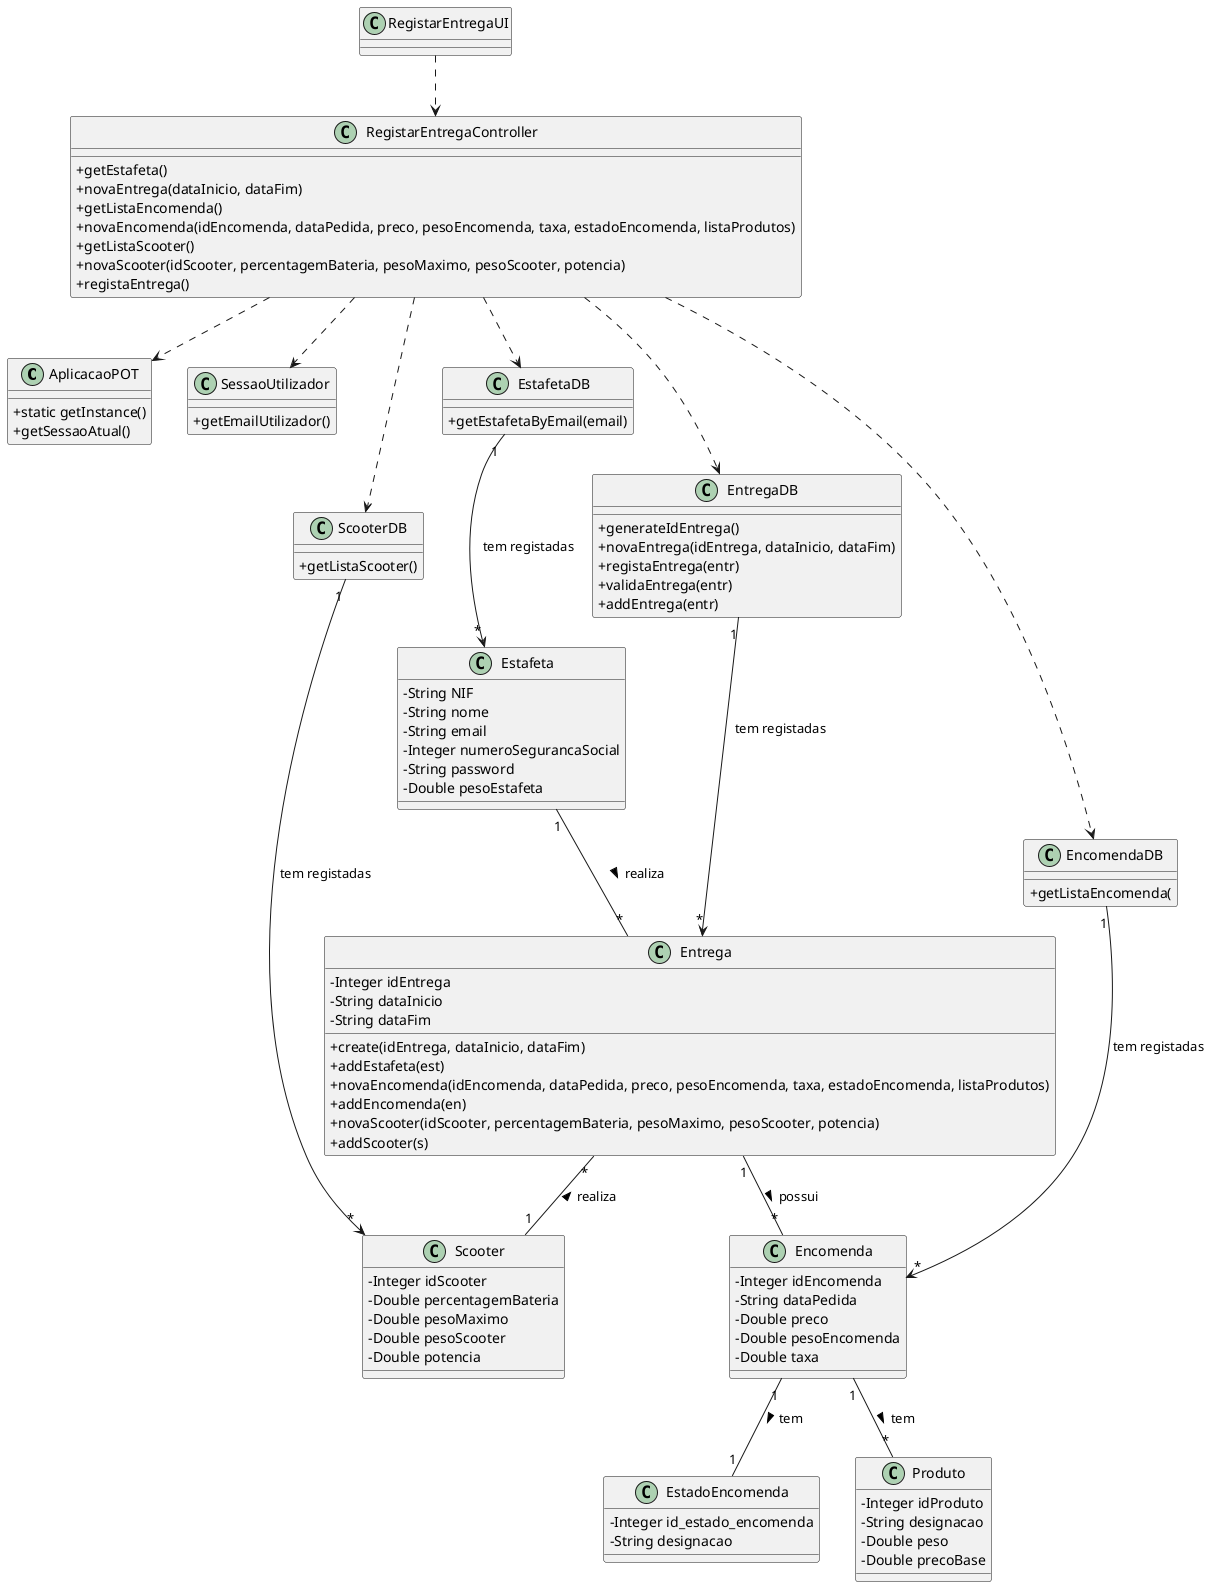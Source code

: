 @startuml
skinparam classAttributeIconSize 0

class AplicacaoPOT{
  +static getInstance()
  +getSessaoAtual()
}

class SessaoUtilizador{
  +getEmailUtilizador()
}

class ScooterDB {
  +getListaScooter()
}

class EncomendaDB {
  +getListaEncomenda(
}

class Entrega {
  -Integer idEntrega
  -String dataInicio
  -String dataFim
  +create(idEntrega, dataInicio, dataFim)
  +addEstafeta(est)
  +novaEncomenda(idEncomenda, dataPedida, preco, pesoEncomenda, taxa, estadoEncomenda, listaProdutos)
  +addEncomenda(en)
  +novaScooter(idScooter, percentagemBateria, pesoMaximo, pesoScooter, potencia)
  +addScooter(s)
}

class EntregaDB {
  +generateIdEntrega()
  +novaEntrega(idEntrega, dataInicio, dataFim)
  +registaEntrega(entr)
  +validaEntrega(entr)
  +addEntrega(entr)
}

class EstafetaDB {
  +getEstafetaByEmail(email)
}

class RegistarEntregaController {
  +getEstafeta()
  +novaEntrega(dataInicio, dataFim)
  +getListaEncomenda()
  +novaEncomenda(idEncomenda, dataPedida, preco, pesoEncomenda, taxa, estadoEncomenda, listaProdutos)
  +getListaScooter()
  +novaScooter(idScooter, percentagemBateria, pesoMaximo, pesoScooter, potencia)
  +registaEntrega()
}

class RegistarEntregaUI {
}

class Encomenda {
  -Integer idEncomenda
  -String dataPedida
  -Double preco
  -Double pesoEncomenda
  -Double taxa
}

class Estafeta {
  -String NIF
  -String nome
  -String email
  -Integer numeroSegurancaSocial
  -String password
  -Double pesoEstafeta
}

class Scooter {
  -Integer idScooter
  -Double percentagemBateria
  -Double pesoMaximo
  -Double pesoScooter
  -Double potencia
}

class EstadoEncomenda {
  -Integer id_estado_encomenda
  -String designacao
}

class Produto {
  -Integer idProduto
  -String designacao
  -Double peso
  -Double precoBase
}

RegistarEntregaUI ..> RegistarEntregaController

RegistarEntregaController ..> EstafetaDB
RegistarEntregaController ..> EntregaDB
RegistarEntregaController ..> EncomendaDB
RegistarEntregaController ..> ScooterDB
RegistarEntregaController ..> AplicacaoPOT
RegistarEntregaController ..> SessaoUtilizador

EntregaDB "1" --> "*" Entrega : tem registadas
EstafetaDB "1" --> "*" Estafeta : tem registadas
EncomendaDB "1" --> "*" Encomenda : tem registadas
ScooterDB "1" --> "*" Scooter : tem registadas
Encomenda "1" -- "1" EstadoEncomenda : tem >
Entrega "1" -- "*" Encomenda : possui >
Estafeta "1" -- "*" Entrega: realiza >
Entrega "*" -- "1" Scooter: realiza <
Encomenda "1" -- "*" Produto: tem >

@enduml